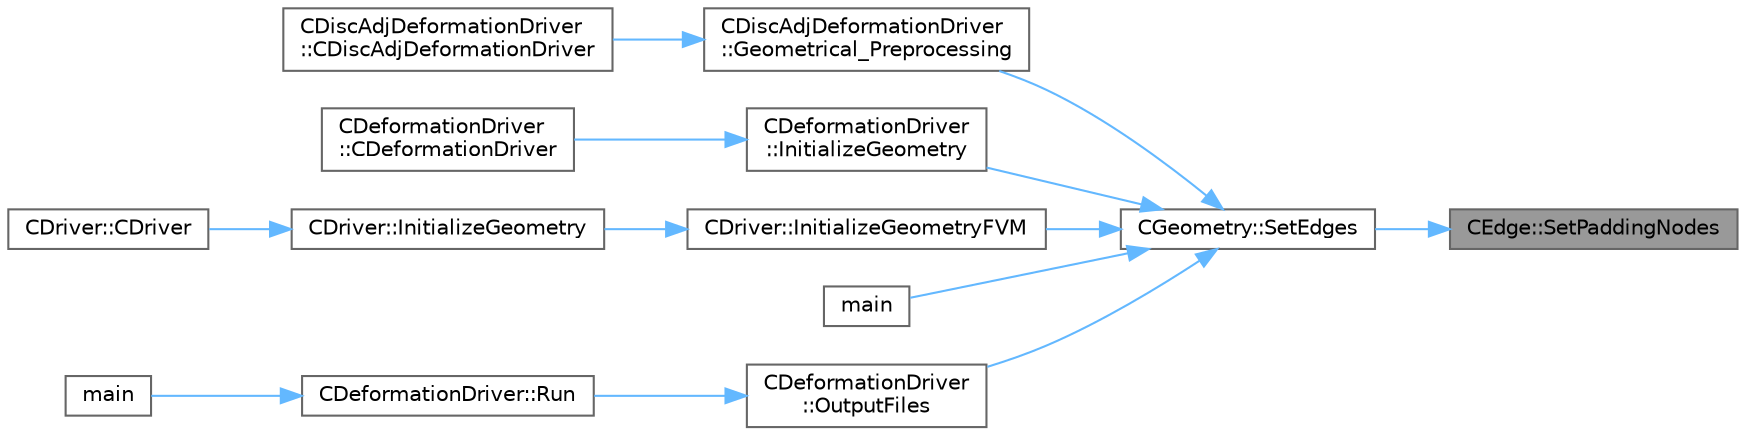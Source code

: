 digraph "CEdge::SetPaddingNodes"
{
 // LATEX_PDF_SIZE
  bgcolor="transparent";
  edge [fontname=Helvetica,fontsize=10,labelfontname=Helvetica,labelfontsize=10];
  node [fontname=Helvetica,fontsize=10,shape=box,height=0.2,width=0.4];
  rankdir="RL";
  Node1 [id="Node000001",label="CEdge::SetPaddingNodes",height=0.2,width=0.4,color="gray40", fillcolor="grey60", style="filled", fontcolor="black",tooltip="Sets the tail of \"Nodes\" to repeat one of the last edges."];
  Node1 -> Node2 [id="edge1_Node000001_Node000002",dir="back",color="steelblue1",style="solid",tooltip=" "];
  Node2 [id="Node000002",label="CGeometry::SetEdges",height=0.2,width=0.4,color="grey40", fillcolor="white", style="filled",URL="$classCGeometry.html#a4aa4b21b72b39291bab049b7b5743811",tooltip="Sets the edges of an elemment."];
  Node2 -> Node3 [id="edge2_Node000002_Node000003",dir="back",color="steelblue1",style="solid",tooltip=" "];
  Node3 [id="Node000003",label="CDiscAdjDeformationDriver\l::Geometrical_Preprocessing",height=0.2,width=0.4,color="grey40", fillcolor="white", style="filled",URL="$classCDiscAdjDeformationDriver.html#ac2c88041c6779b61cde9db5afd943e9d",tooltip="Construction of the edge-based data structure."];
  Node3 -> Node4 [id="edge3_Node000003_Node000004",dir="back",color="steelblue1",style="solid",tooltip=" "];
  Node4 [id="Node000004",label="CDiscAdjDeformationDriver\l::CDiscAdjDeformationDriver",height=0.2,width=0.4,color="grey40", fillcolor="white", style="filled",URL="$classCDiscAdjDeformationDriver.html#a7ee59aebccb12d730fe2e5d1fbe7b216",tooltip="Constructor of the class."];
  Node2 -> Node5 [id="edge4_Node000002_Node000005",dir="back",color="steelblue1",style="solid",tooltip=" "];
  Node5 [id="Node000005",label="CDeformationDriver\l::InitializeGeometry",height=0.2,width=0.4,color="grey40", fillcolor="white", style="filled",URL="$classCDeformationDriver.html#aae61614fbb25e61084b64fc68cc01940",tooltip="Construction of the edge-based data structure."];
  Node5 -> Node6 [id="edge5_Node000005_Node000006",dir="back",color="steelblue1",style="solid",tooltip=" "];
  Node6 [id="Node000006",label="CDeformationDriver\l::CDeformationDriver",height=0.2,width=0.4,color="grey40", fillcolor="white", style="filled",URL="$classCDeformationDriver.html#a598689718de003eea6540a042e6c7994",tooltip="Constructor of the class."];
  Node2 -> Node7 [id="edge6_Node000002_Node000007",dir="back",color="steelblue1",style="solid",tooltip=" "];
  Node7 [id="Node000007",label="CDriver::InitializeGeometryFVM",height=0.2,width=0.4,color="grey40", fillcolor="white", style="filled",URL="$classCDriver.html#aedc08d3b6ea02eeed60695e5c4d52336",tooltip="InitializeGeometryFVM."];
  Node7 -> Node8 [id="edge7_Node000007_Node000008",dir="back",color="steelblue1",style="solid",tooltip=" "];
  Node8 [id="Node000008",label="CDriver::InitializeGeometry",height=0.2,width=0.4,color="grey40", fillcolor="white", style="filled",URL="$classCDriver.html#a13e45636e813ccc36b5e4a42adb18d96",tooltip="Construction of the edge-based data structure and the multi-grid structure."];
  Node8 -> Node9 [id="edge8_Node000008_Node000009",dir="back",color="steelblue1",style="solid",tooltip=" "];
  Node9 [id="Node000009",label="CDriver::CDriver",height=0.2,width=0.4,color="grey40", fillcolor="white", style="filled",URL="$classCDriver.html#a3fca4a013a6efa9bbb38fe78a86b5f3d",tooltip="Constructor of the class."];
  Node2 -> Node10 [id="edge9_Node000002_Node000010",dir="back",color="steelblue1",style="solid",tooltip=" "];
  Node10 [id="Node000010",label="main",height=0.2,width=0.4,color="grey40", fillcolor="white", style="filled",URL="$SU2__GEO_8cpp.html#a0ddf1224851353fc92bfbff6f499fa97",tooltip=" "];
  Node2 -> Node11 [id="edge10_Node000002_Node000011",dir="back",color="steelblue1",style="solid",tooltip=" "];
  Node11 [id="Node000011",label="CDeformationDriver\l::OutputFiles",height=0.2,width=0.4,color="grey40", fillcolor="white", style="filled",URL="$classCDeformationDriver.html#a87e04020865a0667acb8aab363200226",tooltip="Output the mesh."];
  Node11 -> Node12 [id="edge11_Node000011_Node000012",dir="back",color="steelblue1",style="solid",tooltip=" "];
  Node12 [id="Node000012",label="CDeformationDriver::Run",height=0.2,width=0.4,color="grey40", fillcolor="white", style="filled",URL="$classCDeformationDriver.html#aa6da6453a3790a001ed9cb135926e107",tooltip="Launch the driver computation."];
  Node12 -> Node13 [id="edge12_Node000012_Node000013",dir="back",color="steelblue1",style="solid",tooltip=" "];
  Node13 [id="Node000013",label="main",height=0.2,width=0.4,color="grey40", fillcolor="white", style="filled",URL="$SU2__DEF_8cpp.html#a0ddf1224851353fc92bfbff6f499fa97",tooltip=" "];
}
